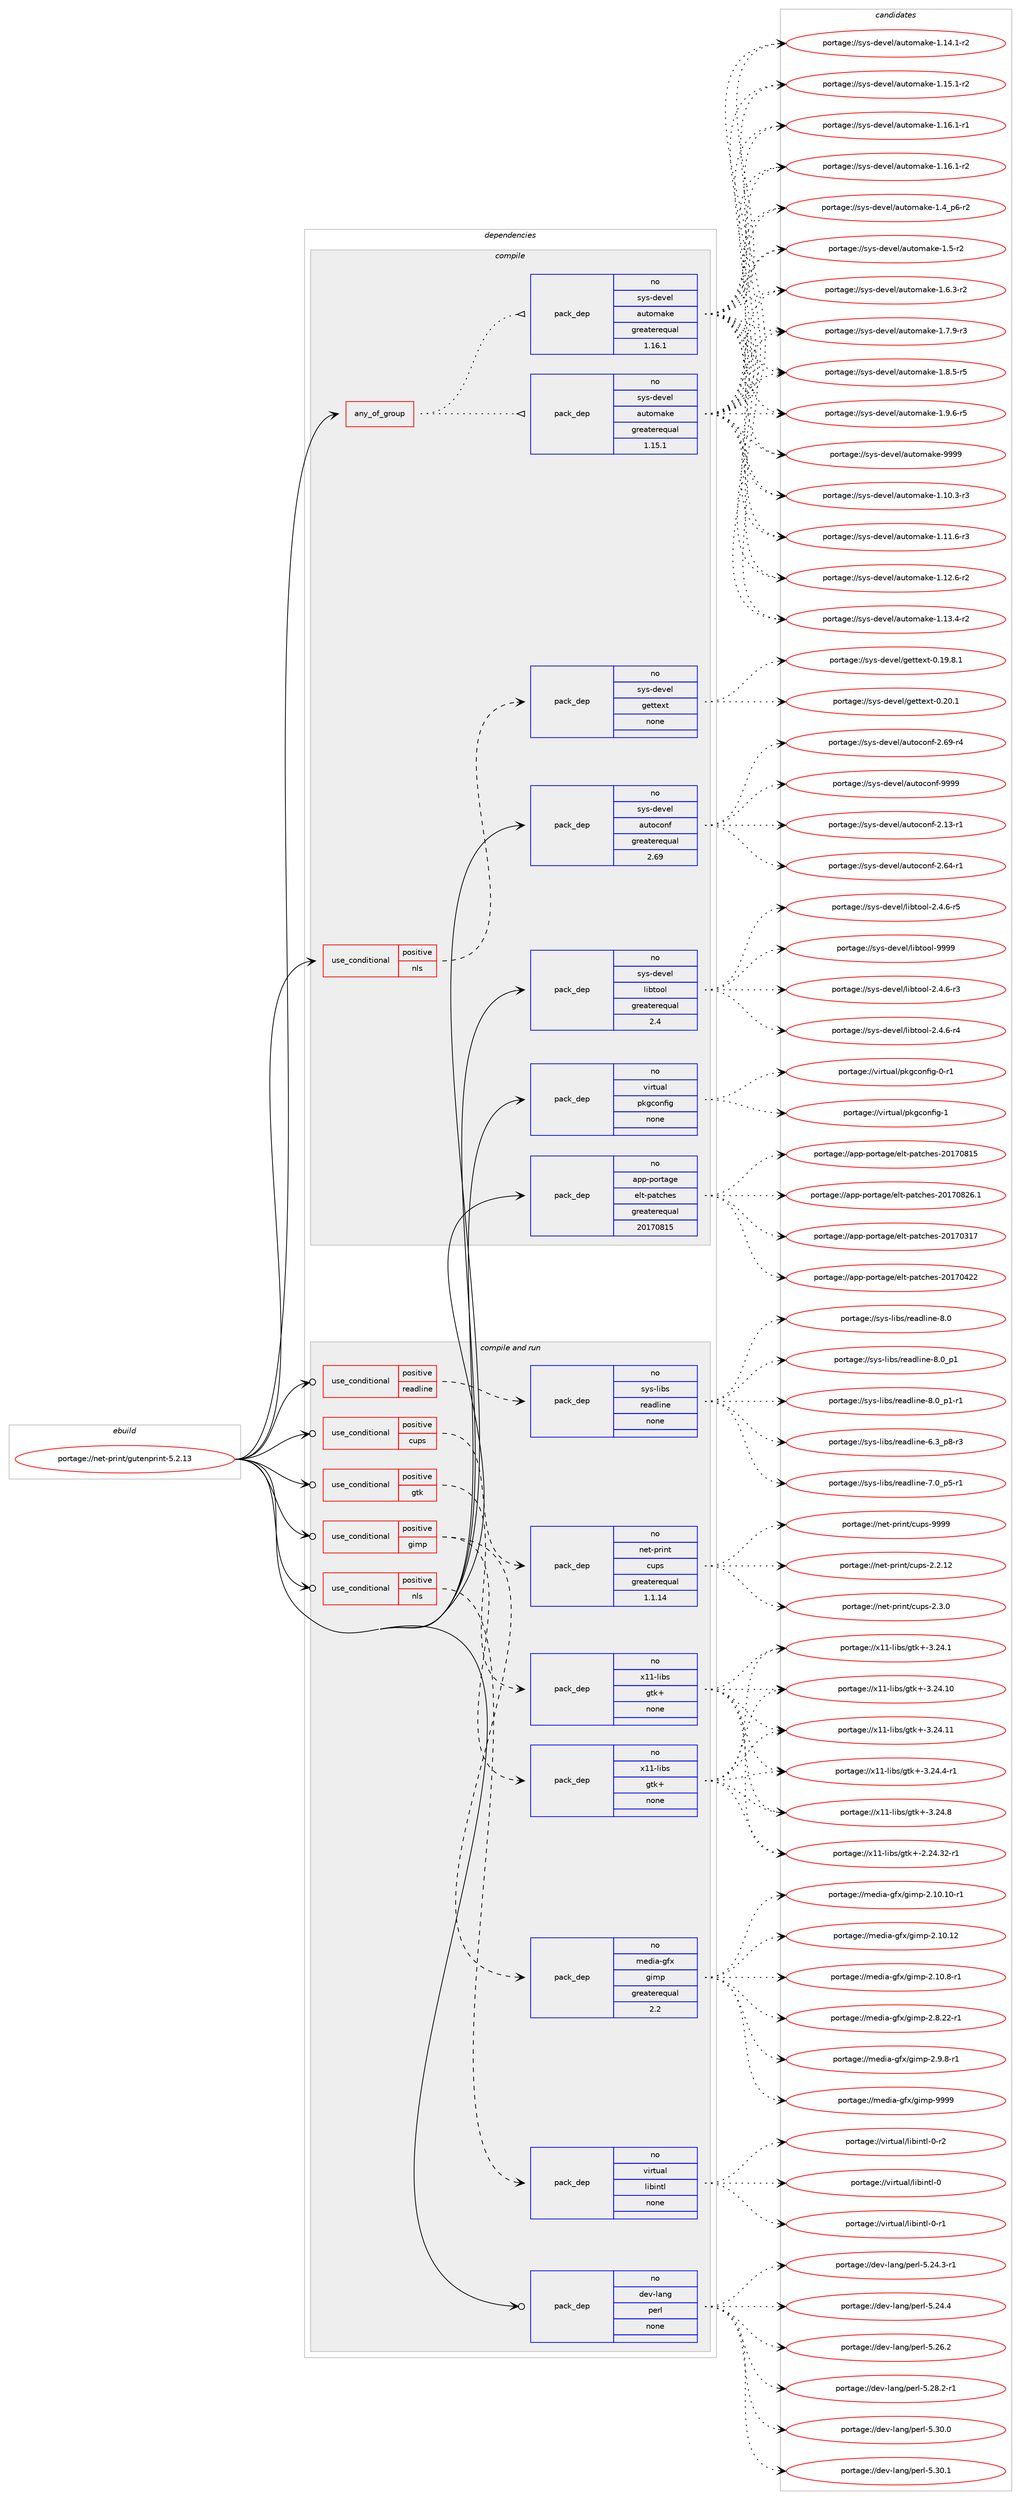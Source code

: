 digraph prolog {

# *************
# Graph options
# *************

newrank=true;
concentrate=true;
compound=true;
graph [rankdir=LR,fontname=Helvetica,fontsize=10,ranksep=1.5];#, ranksep=2.5, nodesep=0.2];
edge  [arrowhead=vee];
node  [fontname=Helvetica,fontsize=10];

# **********
# The ebuild
# **********

subgraph cluster_leftcol {
color=gray;
rank=same;
label=<<i>ebuild</i>>;
id [label="portage://net-print/gutenprint-5.2.13", color=red, width=4, href="../net-print/gutenprint-5.2.13.svg"];
}

# ****************
# The dependencies
# ****************

subgraph cluster_midcol {
color=gray;
label=<<i>dependencies</i>>;
subgraph cluster_compile {
fillcolor="#eeeeee";
style=filled;
label=<<i>compile</i>>;
subgraph any6137 {
dependency374523 [label=<<TABLE BORDER="0" CELLBORDER="1" CELLSPACING="0" CELLPADDING="4"><TR><TD CELLPADDING="10">any_of_group</TD></TR></TABLE>>, shape=none, color=red];subgraph pack274616 {
dependency374524 [label=<<TABLE BORDER="0" CELLBORDER="1" CELLSPACING="0" CELLPADDING="4" WIDTH="220"><TR><TD ROWSPAN="6" CELLPADDING="30">pack_dep</TD></TR><TR><TD WIDTH="110">no</TD></TR><TR><TD>sys-devel</TD></TR><TR><TD>automake</TD></TR><TR><TD>greaterequal</TD></TR><TR><TD>1.16.1</TD></TR></TABLE>>, shape=none, color=blue];
}
dependency374523:e -> dependency374524:w [weight=20,style="dotted",arrowhead="oinv"];
subgraph pack274617 {
dependency374525 [label=<<TABLE BORDER="0" CELLBORDER="1" CELLSPACING="0" CELLPADDING="4" WIDTH="220"><TR><TD ROWSPAN="6" CELLPADDING="30">pack_dep</TD></TR><TR><TD WIDTH="110">no</TD></TR><TR><TD>sys-devel</TD></TR><TR><TD>automake</TD></TR><TR><TD>greaterequal</TD></TR><TR><TD>1.15.1</TD></TR></TABLE>>, shape=none, color=blue];
}
dependency374523:e -> dependency374525:w [weight=20,style="dotted",arrowhead="oinv"];
}
id:e -> dependency374523:w [weight=20,style="solid",arrowhead="vee"];
subgraph cond93577 {
dependency374526 [label=<<TABLE BORDER="0" CELLBORDER="1" CELLSPACING="0" CELLPADDING="4"><TR><TD ROWSPAN="3" CELLPADDING="10">use_conditional</TD></TR><TR><TD>positive</TD></TR><TR><TD>nls</TD></TR></TABLE>>, shape=none, color=red];
subgraph pack274618 {
dependency374527 [label=<<TABLE BORDER="0" CELLBORDER="1" CELLSPACING="0" CELLPADDING="4" WIDTH="220"><TR><TD ROWSPAN="6" CELLPADDING="30">pack_dep</TD></TR><TR><TD WIDTH="110">no</TD></TR><TR><TD>sys-devel</TD></TR><TR><TD>gettext</TD></TR><TR><TD>none</TD></TR><TR><TD></TD></TR></TABLE>>, shape=none, color=blue];
}
dependency374526:e -> dependency374527:w [weight=20,style="dashed",arrowhead="vee"];
}
id:e -> dependency374526:w [weight=20,style="solid",arrowhead="vee"];
subgraph pack274619 {
dependency374528 [label=<<TABLE BORDER="0" CELLBORDER="1" CELLSPACING="0" CELLPADDING="4" WIDTH="220"><TR><TD ROWSPAN="6" CELLPADDING="30">pack_dep</TD></TR><TR><TD WIDTH="110">no</TD></TR><TR><TD>app-portage</TD></TR><TR><TD>elt-patches</TD></TR><TR><TD>greaterequal</TD></TR><TR><TD>20170815</TD></TR></TABLE>>, shape=none, color=blue];
}
id:e -> dependency374528:w [weight=20,style="solid",arrowhead="vee"];
subgraph pack274620 {
dependency374529 [label=<<TABLE BORDER="0" CELLBORDER="1" CELLSPACING="0" CELLPADDING="4" WIDTH="220"><TR><TD ROWSPAN="6" CELLPADDING="30">pack_dep</TD></TR><TR><TD WIDTH="110">no</TD></TR><TR><TD>sys-devel</TD></TR><TR><TD>autoconf</TD></TR><TR><TD>greaterequal</TD></TR><TR><TD>2.69</TD></TR></TABLE>>, shape=none, color=blue];
}
id:e -> dependency374529:w [weight=20,style="solid",arrowhead="vee"];
subgraph pack274621 {
dependency374530 [label=<<TABLE BORDER="0" CELLBORDER="1" CELLSPACING="0" CELLPADDING="4" WIDTH="220"><TR><TD ROWSPAN="6" CELLPADDING="30">pack_dep</TD></TR><TR><TD WIDTH="110">no</TD></TR><TR><TD>sys-devel</TD></TR><TR><TD>libtool</TD></TR><TR><TD>greaterequal</TD></TR><TR><TD>2.4</TD></TR></TABLE>>, shape=none, color=blue];
}
id:e -> dependency374530:w [weight=20,style="solid",arrowhead="vee"];
subgraph pack274622 {
dependency374531 [label=<<TABLE BORDER="0" CELLBORDER="1" CELLSPACING="0" CELLPADDING="4" WIDTH="220"><TR><TD ROWSPAN="6" CELLPADDING="30">pack_dep</TD></TR><TR><TD WIDTH="110">no</TD></TR><TR><TD>virtual</TD></TR><TR><TD>pkgconfig</TD></TR><TR><TD>none</TD></TR><TR><TD></TD></TR></TABLE>>, shape=none, color=blue];
}
id:e -> dependency374531:w [weight=20,style="solid",arrowhead="vee"];
}
subgraph cluster_compileandrun {
fillcolor="#eeeeee";
style=filled;
label=<<i>compile and run</i>>;
subgraph cond93578 {
dependency374532 [label=<<TABLE BORDER="0" CELLBORDER="1" CELLSPACING="0" CELLPADDING="4"><TR><TD ROWSPAN="3" CELLPADDING="10">use_conditional</TD></TR><TR><TD>positive</TD></TR><TR><TD>cups</TD></TR></TABLE>>, shape=none, color=red];
subgraph pack274623 {
dependency374533 [label=<<TABLE BORDER="0" CELLBORDER="1" CELLSPACING="0" CELLPADDING="4" WIDTH="220"><TR><TD ROWSPAN="6" CELLPADDING="30">pack_dep</TD></TR><TR><TD WIDTH="110">no</TD></TR><TR><TD>net-print</TD></TR><TR><TD>cups</TD></TR><TR><TD>greaterequal</TD></TR><TR><TD>1.1.14</TD></TR></TABLE>>, shape=none, color=blue];
}
dependency374532:e -> dependency374533:w [weight=20,style="dashed",arrowhead="vee"];
}
id:e -> dependency374532:w [weight=20,style="solid",arrowhead="odotvee"];
subgraph cond93579 {
dependency374534 [label=<<TABLE BORDER="0" CELLBORDER="1" CELLSPACING="0" CELLPADDING="4"><TR><TD ROWSPAN="3" CELLPADDING="10">use_conditional</TD></TR><TR><TD>positive</TD></TR><TR><TD>gimp</TD></TR></TABLE>>, shape=none, color=red];
subgraph pack274624 {
dependency374535 [label=<<TABLE BORDER="0" CELLBORDER="1" CELLSPACING="0" CELLPADDING="4" WIDTH="220"><TR><TD ROWSPAN="6" CELLPADDING="30">pack_dep</TD></TR><TR><TD WIDTH="110">no</TD></TR><TR><TD>media-gfx</TD></TR><TR><TD>gimp</TD></TR><TR><TD>greaterequal</TD></TR><TR><TD>2.2</TD></TR></TABLE>>, shape=none, color=blue];
}
dependency374534:e -> dependency374535:w [weight=20,style="dashed",arrowhead="vee"];
subgraph pack274625 {
dependency374536 [label=<<TABLE BORDER="0" CELLBORDER="1" CELLSPACING="0" CELLPADDING="4" WIDTH="220"><TR><TD ROWSPAN="6" CELLPADDING="30">pack_dep</TD></TR><TR><TD WIDTH="110">no</TD></TR><TR><TD>x11-libs</TD></TR><TR><TD>gtk+</TD></TR><TR><TD>none</TD></TR><TR><TD></TD></TR></TABLE>>, shape=none, color=blue];
}
dependency374534:e -> dependency374536:w [weight=20,style="dashed",arrowhead="vee"];
}
id:e -> dependency374534:w [weight=20,style="solid",arrowhead="odotvee"];
subgraph cond93580 {
dependency374537 [label=<<TABLE BORDER="0" CELLBORDER="1" CELLSPACING="0" CELLPADDING="4"><TR><TD ROWSPAN="3" CELLPADDING="10">use_conditional</TD></TR><TR><TD>positive</TD></TR><TR><TD>gtk</TD></TR></TABLE>>, shape=none, color=red];
subgraph pack274626 {
dependency374538 [label=<<TABLE BORDER="0" CELLBORDER="1" CELLSPACING="0" CELLPADDING="4" WIDTH="220"><TR><TD ROWSPAN="6" CELLPADDING="30">pack_dep</TD></TR><TR><TD WIDTH="110">no</TD></TR><TR><TD>x11-libs</TD></TR><TR><TD>gtk+</TD></TR><TR><TD>none</TD></TR><TR><TD></TD></TR></TABLE>>, shape=none, color=blue];
}
dependency374537:e -> dependency374538:w [weight=20,style="dashed",arrowhead="vee"];
}
id:e -> dependency374537:w [weight=20,style="solid",arrowhead="odotvee"];
subgraph cond93581 {
dependency374539 [label=<<TABLE BORDER="0" CELLBORDER="1" CELLSPACING="0" CELLPADDING="4"><TR><TD ROWSPAN="3" CELLPADDING="10">use_conditional</TD></TR><TR><TD>positive</TD></TR><TR><TD>nls</TD></TR></TABLE>>, shape=none, color=red];
subgraph pack274627 {
dependency374540 [label=<<TABLE BORDER="0" CELLBORDER="1" CELLSPACING="0" CELLPADDING="4" WIDTH="220"><TR><TD ROWSPAN="6" CELLPADDING="30">pack_dep</TD></TR><TR><TD WIDTH="110">no</TD></TR><TR><TD>virtual</TD></TR><TR><TD>libintl</TD></TR><TR><TD>none</TD></TR><TR><TD></TD></TR></TABLE>>, shape=none, color=blue];
}
dependency374539:e -> dependency374540:w [weight=20,style="dashed",arrowhead="vee"];
}
id:e -> dependency374539:w [weight=20,style="solid",arrowhead="odotvee"];
subgraph cond93582 {
dependency374541 [label=<<TABLE BORDER="0" CELLBORDER="1" CELLSPACING="0" CELLPADDING="4"><TR><TD ROWSPAN="3" CELLPADDING="10">use_conditional</TD></TR><TR><TD>positive</TD></TR><TR><TD>readline</TD></TR></TABLE>>, shape=none, color=red];
subgraph pack274628 {
dependency374542 [label=<<TABLE BORDER="0" CELLBORDER="1" CELLSPACING="0" CELLPADDING="4" WIDTH="220"><TR><TD ROWSPAN="6" CELLPADDING="30">pack_dep</TD></TR><TR><TD WIDTH="110">no</TD></TR><TR><TD>sys-libs</TD></TR><TR><TD>readline</TD></TR><TR><TD>none</TD></TR><TR><TD></TD></TR></TABLE>>, shape=none, color=blue];
}
dependency374541:e -> dependency374542:w [weight=20,style="dashed",arrowhead="vee"];
}
id:e -> dependency374541:w [weight=20,style="solid",arrowhead="odotvee"];
subgraph pack274629 {
dependency374543 [label=<<TABLE BORDER="0" CELLBORDER="1" CELLSPACING="0" CELLPADDING="4" WIDTH="220"><TR><TD ROWSPAN="6" CELLPADDING="30">pack_dep</TD></TR><TR><TD WIDTH="110">no</TD></TR><TR><TD>dev-lang</TD></TR><TR><TD>perl</TD></TR><TR><TD>none</TD></TR><TR><TD></TD></TR></TABLE>>, shape=none, color=blue];
}
id:e -> dependency374543:w [weight=20,style="solid",arrowhead="odotvee"];
}
subgraph cluster_run {
fillcolor="#eeeeee";
style=filled;
label=<<i>run</i>>;
}
}

# **************
# The candidates
# **************

subgraph cluster_choices {
rank=same;
color=gray;
label=<<i>candidates</i>>;

subgraph choice274616 {
color=black;
nodesep=1;
choiceportage11512111545100101118101108479711711611110997107101454946494846514511451 [label="portage://sys-devel/automake-1.10.3-r3", color=red, width=4,href="../sys-devel/automake-1.10.3-r3.svg"];
choiceportage11512111545100101118101108479711711611110997107101454946494946544511451 [label="portage://sys-devel/automake-1.11.6-r3", color=red, width=4,href="../sys-devel/automake-1.11.6-r3.svg"];
choiceportage11512111545100101118101108479711711611110997107101454946495046544511450 [label="portage://sys-devel/automake-1.12.6-r2", color=red, width=4,href="../sys-devel/automake-1.12.6-r2.svg"];
choiceportage11512111545100101118101108479711711611110997107101454946495146524511450 [label="portage://sys-devel/automake-1.13.4-r2", color=red, width=4,href="../sys-devel/automake-1.13.4-r2.svg"];
choiceportage11512111545100101118101108479711711611110997107101454946495246494511450 [label="portage://sys-devel/automake-1.14.1-r2", color=red, width=4,href="../sys-devel/automake-1.14.1-r2.svg"];
choiceportage11512111545100101118101108479711711611110997107101454946495346494511450 [label="portage://sys-devel/automake-1.15.1-r2", color=red, width=4,href="../sys-devel/automake-1.15.1-r2.svg"];
choiceportage11512111545100101118101108479711711611110997107101454946495446494511449 [label="portage://sys-devel/automake-1.16.1-r1", color=red, width=4,href="../sys-devel/automake-1.16.1-r1.svg"];
choiceportage11512111545100101118101108479711711611110997107101454946495446494511450 [label="portage://sys-devel/automake-1.16.1-r2", color=red, width=4,href="../sys-devel/automake-1.16.1-r2.svg"];
choiceportage115121115451001011181011084797117116111109971071014549465295112544511450 [label="portage://sys-devel/automake-1.4_p6-r2", color=red, width=4,href="../sys-devel/automake-1.4_p6-r2.svg"];
choiceportage11512111545100101118101108479711711611110997107101454946534511450 [label="portage://sys-devel/automake-1.5-r2", color=red, width=4,href="../sys-devel/automake-1.5-r2.svg"];
choiceportage115121115451001011181011084797117116111109971071014549465446514511450 [label="portage://sys-devel/automake-1.6.3-r2", color=red, width=4,href="../sys-devel/automake-1.6.3-r2.svg"];
choiceportage115121115451001011181011084797117116111109971071014549465546574511451 [label="portage://sys-devel/automake-1.7.9-r3", color=red, width=4,href="../sys-devel/automake-1.7.9-r3.svg"];
choiceportage115121115451001011181011084797117116111109971071014549465646534511453 [label="portage://sys-devel/automake-1.8.5-r5", color=red, width=4,href="../sys-devel/automake-1.8.5-r5.svg"];
choiceportage115121115451001011181011084797117116111109971071014549465746544511453 [label="portage://sys-devel/automake-1.9.6-r5", color=red, width=4,href="../sys-devel/automake-1.9.6-r5.svg"];
choiceportage115121115451001011181011084797117116111109971071014557575757 [label="portage://sys-devel/automake-9999", color=red, width=4,href="../sys-devel/automake-9999.svg"];
dependency374524:e -> choiceportage11512111545100101118101108479711711611110997107101454946494846514511451:w [style=dotted,weight="100"];
dependency374524:e -> choiceportage11512111545100101118101108479711711611110997107101454946494946544511451:w [style=dotted,weight="100"];
dependency374524:e -> choiceportage11512111545100101118101108479711711611110997107101454946495046544511450:w [style=dotted,weight="100"];
dependency374524:e -> choiceportage11512111545100101118101108479711711611110997107101454946495146524511450:w [style=dotted,weight="100"];
dependency374524:e -> choiceportage11512111545100101118101108479711711611110997107101454946495246494511450:w [style=dotted,weight="100"];
dependency374524:e -> choiceportage11512111545100101118101108479711711611110997107101454946495346494511450:w [style=dotted,weight="100"];
dependency374524:e -> choiceportage11512111545100101118101108479711711611110997107101454946495446494511449:w [style=dotted,weight="100"];
dependency374524:e -> choiceportage11512111545100101118101108479711711611110997107101454946495446494511450:w [style=dotted,weight="100"];
dependency374524:e -> choiceportage115121115451001011181011084797117116111109971071014549465295112544511450:w [style=dotted,weight="100"];
dependency374524:e -> choiceportage11512111545100101118101108479711711611110997107101454946534511450:w [style=dotted,weight="100"];
dependency374524:e -> choiceportage115121115451001011181011084797117116111109971071014549465446514511450:w [style=dotted,weight="100"];
dependency374524:e -> choiceportage115121115451001011181011084797117116111109971071014549465546574511451:w [style=dotted,weight="100"];
dependency374524:e -> choiceportage115121115451001011181011084797117116111109971071014549465646534511453:w [style=dotted,weight="100"];
dependency374524:e -> choiceportage115121115451001011181011084797117116111109971071014549465746544511453:w [style=dotted,weight="100"];
dependency374524:e -> choiceportage115121115451001011181011084797117116111109971071014557575757:w [style=dotted,weight="100"];
}
subgraph choice274617 {
color=black;
nodesep=1;
choiceportage11512111545100101118101108479711711611110997107101454946494846514511451 [label="portage://sys-devel/automake-1.10.3-r3", color=red, width=4,href="../sys-devel/automake-1.10.3-r3.svg"];
choiceportage11512111545100101118101108479711711611110997107101454946494946544511451 [label="portage://sys-devel/automake-1.11.6-r3", color=red, width=4,href="../sys-devel/automake-1.11.6-r3.svg"];
choiceportage11512111545100101118101108479711711611110997107101454946495046544511450 [label="portage://sys-devel/automake-1.12.6-r2", color=red, width=4,href="../sys-devel/automake-1.12.6-r2.svg"];
choiceportage11512111545100101118101108479711711611110997107101454946495146524511450 [label="portage://sys-devel/automake-1.13.4-r2", color=red, width=4,href="../sys-devel/automake-1.13.4-r2.svg"];
choiceportage11512111545100101118101108479711711611110997107101454946495246494511450 [label="portage://sys-devel/automake-1.14.1-r2", color=red, width=4,href="../sys-devel/automake-1.14.1-r2.svg"];
choiceportage11512111545100101118101108479711711611110997107101454946495346494511450 [label="portage://sys-devel/automake-1.15.1-r2", color=red, width=4,href="../sys-devel/automake-1.15.1-r2.svg"];
choiceportage11512111545100101118101108479711711611110997107101454946495446494511449 [label="portage://sys-devel/automake-1.16.1-r1", color=red, width=4,href="../sys-devel/automake-1.16.1-r1.svg"];
choiceportage11512111545100101118101108479711711611110997107101454946495446494511450 [label="portage://sys-devel/automake-1.16.1-r2", color=red, width=4,href="../sys-devel/automake-1.16.1-r2.svg"];
choiceportage115121115451001011181011084797117116111109971071014549465295112544511450 [label="portage://sys-devel/automake-1.4_p6-r2", color=red, width=4,href="../sys-devel/automake-1.4_p6-r2.svg"];
choiceportage11512111545100101118101108479711711611110997107101454946534511450 [label="portage://sys-devel/automake-1.5-r2", color=red, width=4,href="../sys-devel/automake-1.5-r2.svg"];
choiceportage115121115451001011181011084797117116111109971071014549465446514511450 [label="portage://sys-devel/automake-1.6.3-r2", color=red, width=4,href="../sys-devel/automake-1.6.3-r2.svg"];
choiceportage115121115451001011181011084797117116111109971071014549465546574511451 [label="portage://sys-devel/automake-1.7.9-r3", color=red, width=4,href="../sys-devel/automake-1.7.9-r3.svg"];
choiceportage115121115451001011181011084797117116111109971071014549465646534511453 [label="portage://sys-devel/automake-1.8.5-r5", color=red, width=4,href="../sys-devel/automake-1.8.5-r5.svg"];
choiceportage115121115451001011181011084797117116111109971071014549465746544511453 [label="portage://sys-devel/automake-1.9.6-r5", color=red, width=4,href="../sys-devel/automake-1.9.6-r5.svg"];
choiceportage115121115451001011181011084797117116111109971071014557575757 [label="portage://sys-devel/automake-9999", color=red, width=4,href="../sys-devel/automake-9999.svg"];
dependency374525:e -> choiceportage11512111545100101118101108479711711611110997107101454946494846514511451:w [style=dotted,weight="100"];
dependency374525:e -> choiceportage11512111545100101118101108479711711611110997107101454946494946544511451:w [style=dotted,weight="100"];
dependency374525:e -> choiceportage11512111545100101118101108479711711611110997107101454946495046544511450:w [style=dotted,weight="100"];
dependency374525:e -> choiceportage11512111545100101118101108479711711611110997107101454946495146524511450:w [style=dotted,weight="100"];
dependency374525:e -> choiceportage11512111545100101118101108479711711611110997107101454946495246494511450:w [style=dotted,weight="100"];
dependency374525:e -> choiceportage11512111545100101118101108479711711611110997107101454946495346494511450:w [style=dotted,weight="100"];
dependency374525:e -> choiceportage11512111545100101118101108479711711611110997107101454946495446494511449:w [style=dotted,weight="100"];
dependency374525:e -> choiceportage11512111545100101118101108479711711611110997107101454946495446494511450:w [style=dotted,weight="100"];
dependency374525:e -> choiceportage115121115451001011181011084797117116111109971071014549465295112544511450:w [style=dotted,weight="100"];
dependency374525:e -> choiceportage11512111545100101118101108479711711611110997107101454946534511450:w [style=dotted,weight="100"];
dependency374525:e -> choiceportage115121115451001011181011084797117116111109971071014549465446514511450:w [style=dotted,weight="100"];
dependency374525:e -> choiceportage115121115451001011181011084797117116111109971071014549465546574511451:w [style=dotted,weight="100"];
dependency374525:e -> choiceportage115121115451001011181011084797117116111109971071014549465646534511453:w [style=dotted,weight="100"];
dependency374525:e -> choiceportage115121115451001011181011084797117116111109971071014549465746544511453:w [style=dotted,weight="100"];
dependency374525:e -> choiceportage115121115451001011181011084797117116111109971071014557575757:w [style=dotted,weight="100"];
}
subgraph choice274618 {
color=black;
nodesep=1;
choiceportage1151211154510010111810110847103101116116101120116454846495746564649 [label="portage://sys-devel/gettext-0.19.8.1", color=red, width=4,href="../sys-devel/gettext-0.19.8.1.svg"];
choiceportage115121115451001011181011084710310111611610112011645484650484649 [label="portage://sys-devel/gettext-0.20.1", color=red, width=4,href="../sys-devel/gettext-0.20.1.svg"];
dependency374527:e -> choiceportage1151211154510010111810110847103101116116101120116454846495746564649:w [style=dotted,weight="100"];
dependency374527:e -> choiceportage115121115451001011181011084710310111611610112011645484650484649:w [style=dotted,weight="100"];
}
subgraph choice274619 {
color=black;
nodesep=1;
choiceportage97112112451121111141169710310147101108116451129711699104101115455048495548514955 [label="portage://app-portage/elt-patches-20170317", color=red, width=4,href="../app-portage/elt-patches-20170317.svg"];
choiceportage97112112451121111141169710310147101108116451129711699104101115455048495548525050 [label="portage://app-portage/elt-patches-20170422", color=red, width=4,href="../app-portage/elt-patches-20170422.svg"];
choiceportage97112112451121111141169710310147101108116451129711699104101115455048495548564953 [label="portage://app-portage/elt-patches-20170815", color=red, width=4,href="../app-portage/elt-patches-20170815.svg"];
choiceportage971121124511211111411697103101471011081164511297116991041011154550484955485650544649 [label="portage://app-portage/elt-patches-20170826.1", color=red, width=4,href="../app-portage/elt-patches-20170826.1.svg"];
dependency374528:e -> choiceportage97112112451121111141169710310147101108116451129711699104101115455048495548514955:w [style=dotted,weight="100"];
dependency374528:e -> choiceportage97112112451121111141169710310147101108116451129711699104101115455048495548525050:w [style=dotted,weight="100"];
dependency374528:e -> choiceportage97112112451121111141169710310147101108116451129711699104101115455048495548564953:w [style=dotted,weight="100"];
dependency374528:e -> choiceportage971121124511211111411697103101471011081164511297116991041011154550484955485650544649:w [style=dotted,weight="100"];
}
subgraph choice274620 {
color=black;
nodesep=1;
choiceportage1151211154510010111810110847971171161119911111010245504649514511449 [label="portage://sys-devel/autoconf-2.13-r1", color=red, width=4,href="../sys-devel/autoconf-2.13-r1.svg"];
choiceportage1151211154510010111810110847971171161119911111010245504654524511449 [label="portage://sys-devel/autoconf-2.64-r1", color=red, width=4,href="../sys-devel/autoconf-2.64-r1.svg"];
choiceportage1151211154510010111810110847971171161119911111010245504654574511452 [label="portage://sys-devel/autoconf-2.69-r4", color=red, width=4,href="../sys-devel/autoconf-2.69-r4.svg"];
choiceportage115121115451001011181011084797117116111991111101024557575757 [label="portage://sys-devel/autoconf-9999", color=red, width=4,href="../sys-devel/autoconf-9999.svg"];
dependency374529:e -> choiceportage1151211154510010111810110847971171161119911111010245504649514511449:w [style=dotted,weight="100"];
dependency374529:e -> choiceportage1151211154510010111810110847971171161119911111010245504654524511449:w [style=dotted,weight="100"];
dependency374529:e -> choiceportage1151211154510010111810110847971171161119911111010245504654574511452:w [style=dotted,weight="100"];
dependency374529:e -> choiceportage115121115451001011181011084797117116111991111101024557575757:w [style=dotted,weight="100"];
}
subgraph choice274621 {
color=black;
nodesep=1;
choiceportage1151211154510010111810110847108105981161111111084550465246544511451 [label="portage://sys-devel/libtool-2.4.6-r3", color=red, width=4,href="../sys-devel/libtool-2.4.6-r3.svg"];
choiceportage1151211154510010111810110847108105981161111111084550465246544511452 [label="portage://sys-devel/libtool-2.4.6-r4", color=red, width=4,href="../sys-devel/libtool-2.4.6-r4.svg"];
choiceportage1151211154510010111810110847108105981161111111084550465246544511453 [label="portage://sys-devel/libtool-2.4.6-r5", color=red, width=4,href="../sys-devel/libtool-2.4.6-r5.svg"];
choiceportage1151211154510010111810110847108105981161111111084557575757 [label="portage://sys-devel/libtool-9999", color=red, width=4,href="../sys-devel/libtool-9999.svg"];
dependency374530:e -> choiceportage1151211154510010111810110847108105981161111111084550465246544511451:w [style=dotted,weight="100"];
dependency374530:e -> choiceportage1151211154510010111810110847108105981161111111084550465246544511452:w [style=dotted,weight="100"];
dependency374530:e -> choiceportage1151211154510010111810110847108105981161111111084550465246544511453:w [style=dotted,weight="100"];
dependency374530:e -> choiceportage1151211154510010111810110847108105981161111111084557575757:w [style=dotted,weight="100"];
}
subgraph choice274622 {
color=black;
nodesep=1;
choiceportage11810511411611797108471121071039911111010210510345484511449 [label="portage://virtual/pkgconfig-0-r1", color=red, width=4,href="../virtual/pkgconfig-0-r1.svg"];
choiceportage1181051141161179710847112107103991111101021051034549 [label="portage://virtual/pkgconfig-1", color=red, width=4,href="../virtual/pkgconfig-1.svg"];
dependency374531:e -> choiceportage11810511411611797108471121071039911111010210510345484511449:w [style=dotted,weight="100"];
dependency374531:e -> choiceportage1181051141161179710847112107103991111101021051034549:w [style=dotted,weight="100"];
}
subgraph choice274623 {
color=black;
nodesep=1;
choiceportage11010111645112114105110116479911711211545504650464950 [label="portage://net-print/cups-2.2.12", color=red, width=4,href="../net-print/cups-2.2.12.svg"];
choiceportage110101116451121141051101164799117112115455046514648 [label="portage://net-print/cups-2.3.0", color=red, width=4,href="../net-print/cups-2.3.0.svg"];
choiceportage1101011164511211410511011647991171121154557575757 [label="portage://net-print/cups-9999", color=red, width=4,href="../net-print/cups-9999.svg"];
dependency374533:e -> choiceportage11010111645112114105110116479911711211545504650464950:w [style=dotted,weight="100"];
dependency374533:e -> choiceportage110101116451121141051101164799117112115455046514648:w [style=dotted,weight="100"];
dependency374533:e -> choiceportage1101011164511211410511011647991171121154557575757:w [style=dotted,weight="100"];
}
subgraph choice274624 {
color=black;
nodesep=1;
choiceportage10910110010597451031021204710310510911245504649484649484511449 [label="portage://media-gfx/gimp-2.10.10-r1", color=red, width=4,href="../media-gfx/gimp-2.10.10-r1.svg"];
choiceportage1091011001059745103102120471031051091124550464948464950 [label="portage://media-gfx/gimp-2.10.12", color=red, width=4,href="../media-gfx/gimp-2.10.12.svg"];
choiceportage109101100105974510310212047103105109112455046494846564511449 [label="portage://media-gfx/gimp-2.10.8-r1", color=red, width=4,href="../media-gfx/gimp-2.10.8-r1.svg"];
choiceportage109101100105974510310212047103105109112455046564650504511449 [label="portage://media-gfx/gimp-2.8.22-r1", color=red, width=4,href="../media-gfx/gimp-2.8.22-r1.svg"];
choiceportage1091011001059745103102120471031051091124550465746564511449 [label="portage://media-gfx/gimp-2.9.8-r1", color=red, width=4,href="../media-gfx/gimp-2.9.8-r1.svg"];
choiceportage1091011001059745103102120471031051091124557575757 [label="portage://media-gfx/gimp-9999", color=red, width=4,href="../media-gfx/gimp-9999.svg"];
dependency374535:e -> choiceportage10910110010597451031021204710310510911245504649484649484511449:w [style=dotted,weight="100"];
dependency374535:e -> choiceportage1091011001059745103102120471031051091124550464948464950:w [style=dotted,weight="100"];
dependency374535:e -> choiceportage109101100105974510310212047103105109112455046494846564511449:w [style=dotted,weight="100"];
dependency374535:e -> choiceportage109101100105974510310212047103105109112455046564650504511449:w [style=dotted,weight="100"];
dependency374535:e -> choiceportage1091011001059745103102120471031051091124550465746564511449:w [style=dotted,weight="100"];
dependency374535:e -> choiceportage1091011001059745103102120471031051091124557575757:w [style=dotted,weight="100"];
}
subgraph choice274625 {
color=black;
nodesep=1;
choiceportage12049494510810598115471031161074345504650524651504511449 [label="portage://x11-libs/gtk+-2.24.32-r1", color=red, width=4,href="../x11-libs/gtk+-2.24.32-r1.svg"];
choiceportage12049494510810598115471031161074345514650524649 [label="portage://x11-libs/gtk+-3.24.1", color=red, width=4,href="../x11-libs/gtk+-3.24.1.svg"];
choiceportage1204949451081059811547103116107434551465052464948 [label="portage://x11-libs/gtk+-3.24.10", color=red, width=4,href="../x11-libs/gtk+-3.24.10.svg"];
choiceportage1204949451081059811547103116107434551465052464949 [label="portage://x11-libs/gtk+-3.24.11", color=red, width=4,href="../x11-libs/gtk+-3.24.11.svg"];
choiceportage120494945108105981154710311610743455146505246524511449 [label="portage://x11-libs/gtk+-3.24.4-r1", color=red, width=4,href="../x11-libs/gtk+-3.24.4-r1.svg"];
choiceportage12049494510810598115471031161074345514650524656 [label="portage://x11-libs/gtk+-3.24.8", color=red, width=4,href="../x11-libs/gtk+-3.24.8.svg"];
dependency374536:e -> choiceportage12049494510810598115471031161074345504650524651504511449:w [style=dotted,weight="100"];
dependency374536:e -> choiceportage12049494510810598115471031161074345514650524649:w [style=dotted,weight="100"];
dependency374536:e -> choiceportage1204949451081059811547103116107434551465052464948:w [style=dotted,weight="100"];
dependency374536:e -> choiceportage1204949451081059811547103116107434551465052464949:w [style=dotted,weight="100"];
dependency374536:e -> choiceportage120494945108105981154710311610743455146505246524511449:w [style=dotted,weight="100"];
dependency374536:e -> choiceportage12049494510810598115471031161074345514650524656:w [style=dotted,weight="100"];
}
subgraph choice274626 {
color=black;
nodesep=1;
choiceportage12049494510810598115471031161074345504650524651504511449 [label="portage://x11-libs/gtk+-2.24.32-r1", color=red, width=4,href="../x11-libs/gtk+-2.24.32-r1.svg"];
choiceportage12049494510810598115471031161074345514650524649 [label="portage://x11-libs/gtk+-3.24.1", color=red, width=4,href="../x11-libs/gtk+-3.24.1.svg"];
choiceportage1204949451081059811547103116107434551465052464948 [label="portage://x11-libs/gtk+-3.24.10", color=red, width=4,href="../x11-libs/gtk+-3.24.10.svg"];
choiceportage1204949451081059811547103116107434551465052464949 [label="portage://x11-libs/gtk+-3.24.11", color=red, width=4,href="../x11-libs/gtk+-3.24.11.svg"];
choiceportage120494945108105981154710311610743455146505246524511449 [label="portage://x11-libs/gtk+-3.24.4-r1", color=red, width=4,href="../x11-libs/gtk+-3.24.4-r1.svg"];
choiceportage12049494510810598115471031161074345514650524656 [label="portage://x11-libs/gtk+-3.24.8", color=red, width=4,href="../x11-libs/gtk+-3.24.8.svg"];
dependency374538:e -> choiceportage12049494510810598115471031161074345504650524651504511449:w [style=dotted,weight="100"];
dependency374538:e -> choiceportage12049494510810598115471031161074345514650524649:w [style=dotted,weight="100"];
dependency374538:e -> choiceportage1204949451081059811547103116107434551465052464948:w [style=dotted,weight="100"];
dependency374538:e -> choiceportage1204949451081059811547103116107434551465052464949:w [style=dotted,weight="100"];
dependency374538:e -> choiceportage120494945108105981154710311610743455146505246524511449:w [style=dotted,weight="100"];
dependency374538:e -> choiceportage12049494510810598115471031161074345514650524656:w [style=dotted,weight="100"];
}
subgraph choice274627 {
color=black;
nodesep=1;
choiceportage1181051141161179710847108105981051101161084548 [label="portage://virtual/libintl-0", color=red, width=4,href="../virtual/libintl-0.svg"];
choiceportage11810511411611797108471081059810511011610845484511449 [label="portage://virtual/libintl-0-r1", color=red, width=4,href="../virtual/libintl-0-r1.svg"];
choiceportage11810511411611797108471081059810511011610845484511450 [label="portage://virtual/libintl-0-r2", color=red, width=4,href="../virtual/libintl-0-r2.svg"];
dependency374540:e -> choiceportage1181051141161179710847108105981051101161084548:w [style=dotted,weight="100"];
dependency374540:e -> choiceportage11810511411611797108471081059810511011610845484511449:w [style=dotted,weight="100"];
dependency374540:e -> choiceportage11810511411611797108471081059810511011610845484511450:w [style=dotted,weight="100"];
}
subgraph choice274628 {
color=black;
nodesep=1;
choiceportage115121115451081059811547114101971001081051101014554465195112564511451 [label="portage://sys-libs/readline-6.3_p8-r3", color=red, width=4,href="../sys-libs/readline-6.3_p8-r3.svg"];
choiceportage115121115451081059811547114101971001081051101014555464895112534511449 [label="portage://sys-libs/readline-7.0_p5-r1", color=red, width=4,href="../sys-libs/readline-7.0_p5-r1.svg"];
choiceportage1151211154510810598115471141019710010810511010145564648 [label="portage://sys-libs/readline-8.0", color=red, width=4,href="../sys-libs/readline-8.0.svg"];
choiceportage11512111545108105981154711410197100108105110101455646489511249 [label="portage://sys-libs/readline-8.0_p1", color=red, width=4,href="../sys-libs/readline-8.0_p1.svg"];
choiceportage115121115451081059811547114101971001081051101014556464895112494511449 [label="portage://sys-libs/readline-8.0_p1-r1", color=red, width=4,href="../sys-libs/readline-8.0_p1-r1.svg"];
dependency374542:e -> choiceportage115121115451081059811547114101971001081051101014554465195112564511451:w [style=dotted,weight="100"];
dependency374542:e -> choiceportage115121115451081059811547114101971001081051101014555464895112534511449:w [style=dotted,weight="100"];
dependency374542:e -> choiceportage1151211154510810598115471141019710010810511010145564648:w [style=dotted,weight="100"];
dependency374542:e -> choiceportage11512111545108105981154711410197100108105110101455646489511249:w [style=dotted,weight="100"];
dependency374542:e -> choiceportage115121115451081059811547114101971001081051101014556464895112494511449:w [style=dotted,weight="100"];
}
subgraph choice274629 {
color=black;
nodesep=1;
choiceportage100101118451089711010347112101114108455346505246514511449 [label="portage://dev-lang/perl-5.24.3-r1", color=red, width=4,href="../dev-lang/perl-5.24.3-r1.svg"];
choiceportage10010111845108971101034711210111410845534650524652 [label="portage://dev-lang/perl-5.24.4", color=red, width=4,href="../dev-lang/perl-5.24.4.svg"];
choiceportage10010111845108971101034711210111410845534650544650 [label="portage://dev-lang/perl-5.26.2", color=red, width=4,href="../dev-lang/perl-5.26.2.svg"];
choiceportage100101118451089711010347112101114108455346505646504511449 [label="portage://dev-lang/perl-5.28.2-r1", color=red, width=4,href="../dev-lang/perl-5.28.2-r1.svg"];
choiceportage10010111845108971101034711210111410845534651484648 [label="portage://dev-lang/perl-5.30.0", color=red, width=4,href="../dev-lang/perl-5.30.0.svg"];
choiceportage10010111845108971101034711210111410845534651484649 [label="portage://dev-lang/perl-5.30.1", color=red, width=4,href="../dev-lang/perl-5.30.1.svg"];
dependency374543:e -> choiceportage100101118451089711010347112101114108455346505246514511449:w [style=dotted,weight="100"];
dependency374543:e -> choiceportage10010111845108971101034711210111410845534650524652:w [style=dotted,weight="100"];
dependency374543:e -> choiceportage10010111845108971101034711210111410845534650544650:w [style=dotted,weight="100"];
dependency374543:e -> choiceportage100101118451089711010347112101114108455346505646504511449:w [style=dotted,weight="100"];
dependency374543:e -> choiceportage10010111845108971101034711210111410845534651484648:w [style=dotted,weight="100"];
dependency374543:e -> choiceportage10010111845108971101034711210111410845534651484649:w [style=dotted,weight="100"];
}
}

}
